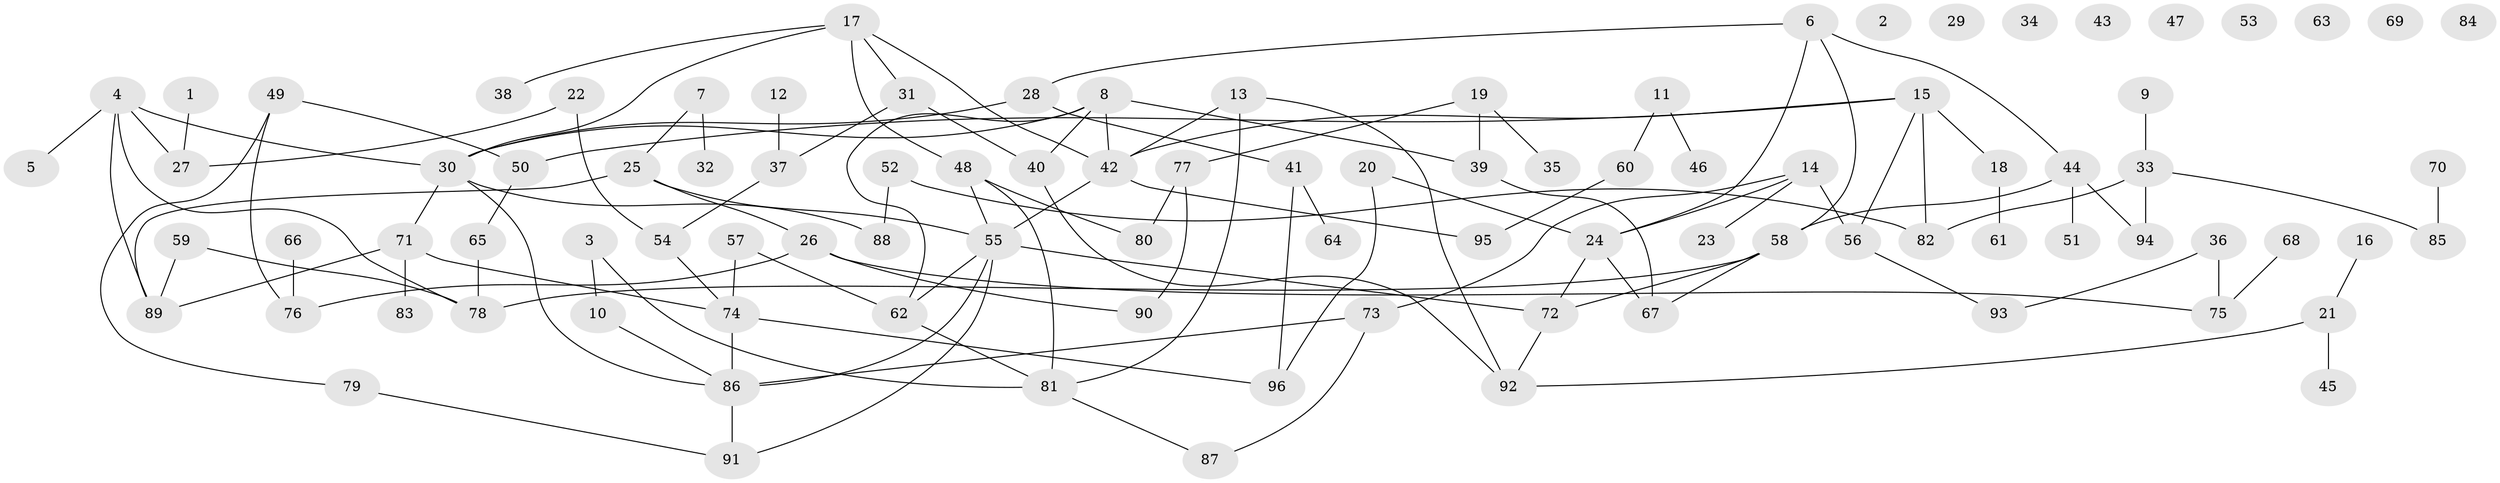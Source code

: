 // coarse degree distribution, {1: 0.17543859649122806, 0: 0.15789473684210525, 4: 0.12280701754385964, 6: 0.03508771929824561, 5: 0.05263157894736842, 3: 0.24561403508771928, 8: 0.017543859649122806, 2: 0.15789473684210525, 10: 0.017543859649122806, 9: 0.017543859649122806}
// Generated by graph-tools (version 1.1) at 2025/16/03/04/25 18:16:35]
// undirected, 96 vertices, 123 edges
graph export_dot {
graph [start="1"]
  node [color=gray90,style=filled];
  1;
  2;
  3;
  4;
  5;
  6;
  7;
  8;
  9;
  10;
  11;
  12;
  13;
  14;
  15;
  16;
  17;
  18;
  19;
  20;
  21;
  22;
  23;
  24;
  25;
  26;
  27;
  28;
  29;
  30;
  31;
  32;
  33;
  34;
  35;
  36;
  37;
  38;
  39;
  40;
  41;
  42;
  43;
  44;
  45;
  46;
  47;
  48;
  49;
  50;
  51;
  52;
  53;
  54;
  55;
  56;
  57;
  58;
  59;
  60;
  61;
  62;
  63;
  64;
  65;
  66;
  67;
  68;
  69;
  70;
  71;
  72;
  73;
  74;
  75;
  76;
  77;
  78;
  79;
  80;
  81;
  82;
  83;
  84;
  85;
  86;
  87;
  88;
  89;
  90;
  91;
  92;
  93;
  94;
  95;
  96;
  1 -- 27;
  3 -- 10;
  3 -- 81;
  4 -- 5;
  4 -- 27;
  4 -- 30;
  4 -- 78;
  4 -- 89;
  6 -- 24;
  6 -- 28;
  6 -- 44;
  6 -- 58;
  7 -- 25;
  7 -- 32;
  8 -- 30;
  8 -- 39;
  8 -- 40;
  8 -- 42;
  8 -- 62;
  9 -- 33;
  10 -- 86;
  11 -- 46;
  11 -- 60;
  12 -- 37;
  13 -- 42;
  13 -- 81;
  13 -- 92;
  14 -- 23;
  14 -- 24;
  14 -- 56;
  14 -- 73;
  15 -- 18;
  15 -- 42;
  15 -- 50;
  15 -- 56;
  15 -- 82;
  16 -- 21;
  17 -- 30;
  17 -- 31;
  17 -- 38;
  17 -- 42;
  17 -- 48;
  18 -- 61;
  19 -- 35;
  19 -- 39;
  19 -- 77;
  20 -- 24;
  20 -- 96;
  21 -- 45;
  21 -- 92;
  22 -- 27;
  22 -- 54;
  24 -- 67;
  24 -- 72;
  25 -- 26;
  25 -- 55;
  25 -- 89;
  26 -- 75;
  26 -- 76;
  26 -- 90;
  28 -- 30;
  28 -- 41;
  30 -- 71;
  30 -- 86;
  30 -- 88;
  31 -- 37;
  31 -- 40;
  33 -- 82;
  33 -- 85;
  33 -- 94;
  36 -- 75;
  36 -- 93;
  37 -- 54;
  39 -- 67;
  40 -- 92;
  41 -- 64;
  41 -- 96;
  42 -- 55;
  42 -- 95;
  44 -- 51;
  44 -- 58;
  44 -- 94;
  48 -- 55;
  48 -- 80;
  48 -- 81;
  49 -- 50;
  49 -- 76;
  49 -- 79;
  50 -- 65;
  52 -- 82;
  52 -- 88;
  54 -- 74;
  55 -- 62;
  55 -- 72;
  55 -- 86;
  55 -- 91;
  56 -- 93;
  57 -- 62;
  57 -- 74;
  58 -- 67;
  58 -- 72;
  58 -- 78;
  59 -- 78;
  59 -- 89;
  60 -- 95;
  62 -- 81;
  65 -- 78;
  66 -- 76;
  68 -- 75;
  70 -- 85;
  71 -- 74;
  71 -- 83;
  71 -- 89;
  72 -- 92;
  73 -- 86;
  73 -- 87;
  74 -- 86;
  74 -- 96;
  77 -- 80;
  77 -- 90;
  79 -- 91;
  81 -- 87;
  86 -- 91;
}
